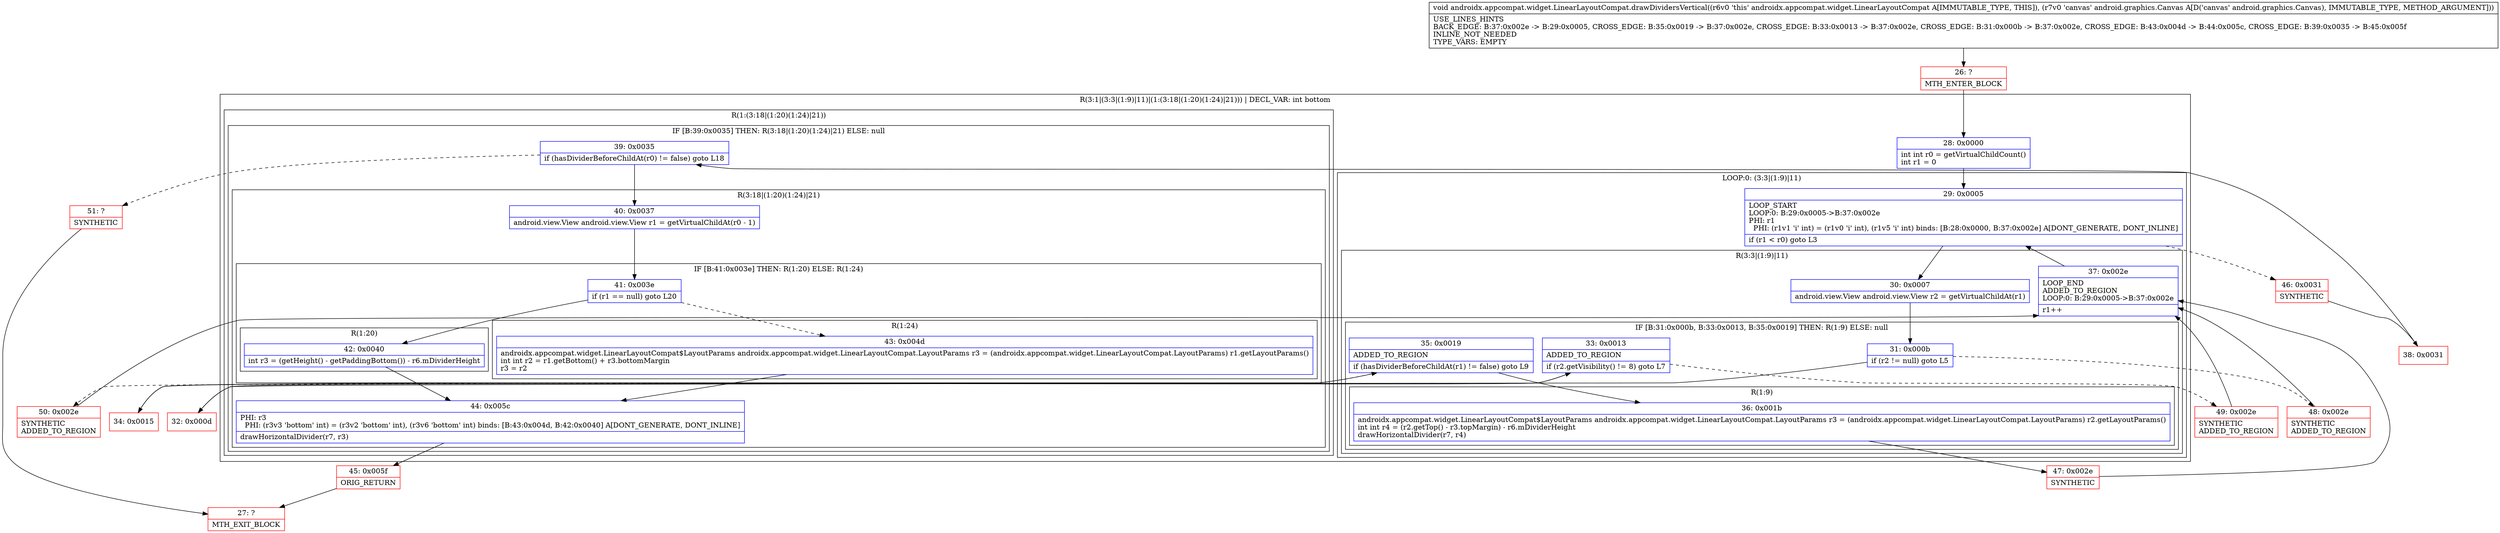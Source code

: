 digraph "CFG forandroidx.appcompat.widget.LinearLayoutCompat.drawDividersVertical(Landroid\/graphics\/Canvas;)V" {
subgraph cluster_Region_1134996347 {
label = "R(3:1|(3:3|(1:9)|11)|(1:(3:18|(1:20)(1:24)|21))) | DECL_VAR: int bottom\l";
node [shape=record,color=blue];
Node_28 [shape=record,label="{28\:\ 0x0000|int int r0 = getVirtualChildCount()\lint r1 = 0\l}"];
subgraph cluster_LoopRegion_1550828497 {
label = "LOOP:0: (3:3|(1:9)|11)";
node [shape=record,color=blue];
Node_29 [shape=record,label="{29\:\ 0x0005|LOOP_START\lLOOP:0: B:29:0x0005\-\>B:37:0x002e\lPHI: r1 \l  PHI: (r1v1 'i' int) = (r1v0 'i' int), (r1v5 'i' int) binds: [B:28:0x0000, B:37:0x002e] A[DONT_GENERATE, DONT_INLINE]\l|if (r1 \< r0) goto L3\l}"];
subgraph cluster_Region_1181865562 {
label = "R(3:3|(1:9)|11)";
node [shape=record,color=blue];
Node_30 [shape=record,label="{30\:\ 0x0007|android.view.View android.view.View r2 = getVirtualChildAt(r1)\l}"];
subgraph cluster_IfRegion_1688396814 {
label = "IF [B:31:0x000b, B:33:0x0013, B:35:0x0019] THEN: R(1:9) ELSE: null";
node [shape=record,color=blue];
Node_31 [shape=record,label="{31\:\ 0x000b|if (r2 != null) goto L5\l}"];
Node_33 [shape=record,label="{33\:\ 0x0013|ADDED_TO_REGION\l|if (r2.getVisibility() != 8) goto L7\l}"];
Node_35 [shape=record,label="{35\:\ 0x0019|ADDED_TO_REGION\l|if (hasDividerBeforeChildAt(r1) != false) goto L9\l}"];
subgraph cluster_Region_1974912606 {
label = "R(1:9)";
node [shape=record,color=blue];
Node_36 [shape=record,label="{36\:\ 0x001b|androidx.appcompat.widget.LinearLayoutCompat$LayoutParams androidx.appcompat.widget.LinearLayoutCompat.LayoutParams r3 = (androidx.appcompat.widget.LinearLayoutCompat.LayoutParams) r2.getLayoutParams()\lint int r4 = (r2.getTop() \- r3.topMargin) \- r6.mDividerHeight\ldrawHorizontalDivider(r7, r4)\l}"];
}
}
Node_37 [shape=record,label="{37\:\ 0x002e|LOOP_END\lADDED_TO_REGION\lLOOP:0: B:29:0x0005\-\>B:37:0x002e\l|r1++\l}"];
}
}
subgraph cluster_Region_561608935 {
label = "R(1:(3:18|(1:20)(1:24)|21))";
node [shape=record,color=blue];
subgraph cluster_IfRegion_1939307391 {
label = "IF [B:39:0x0035] THEN: R(3:18|(1:20)(1:24)|21) ELSE: null";
node [shape=record,color=blue];
Node_39 [shape=record,label="{39\:\ 0x0035|if (hasDividerBeforeChildAt(r0) != false) goto L18\l}"];
subgraph cluster_Region_821714509 {
label = "R(3:18|(1:20)(1:24)|21)";
node [shape=record,color=blue];
Node_40 [shape=record,label="{40\:\ 0x0037|android.view.View android.view.View r1 = getVirtualChildAt(r0 \- 1)\l}"];
subgraph cluster_IfRegion_740702054 {
label = "IF [B:41:0x003e] THEN: R(1:20) ELSE: R(1:24)";
node [shape=record,color=blue];
Node_41 [shape=record,label="{41\:\ 0x003e|if (r1 == null) goto L20\l}"];
subgraph cluster_Region_113758236 {
label = "R(1:20)";
node [shape=record,color=blue];
Node_42 [shape=record,label="{42\:\ 0x0040|int r3 = (getHeight() \- getPaddingBottom()) \- r6.mDividerHeight\l}"];
}
subgraph cluster_Region_1321995417 {
label = "R(1:24)";
node [shape=record,color=blue];
Node_43 [shape=record,label="{43\:\ 0x004d|androidx.appcompat.widget.LinearLayoutCompat$LayoutParams androidx.appcompat.widget.LinearLayoutCompat.LayoutParams r3 = (androidx.appcompat.widget.LinearLayoutCompat.LayoutParams) r1.getLayoutParams()\lint int r2 = r1.getBottom() + r3.bottomMargin\lr3 = r2\l}"];
}
}
Node_44 [shape=record,label="{44\:\ 0x005c|PHI: r3 \l  PHI: (r3v3 'bottom' int) = (r3v2 'bottom' int), (r3v6 'bottom' int) binds: [B:43:0x004d, B:42:0x0040] A[DONT_GENERATE, DONT_INLINE]\l|drawHorizontalDivider(r7, r3)\l}"];
}
}
}
}
Node_26 [shape=record,color=red,label="{26\:\ ?|MTH_ENTER_BLOCK\l}"];
Node_32 [shape=record,color=red,label="{32\:\ 0x000d}"];
Node_34 [shape=record,color=red,label="{34\:\ 0x0015}"];
Node_47 [shape=record,color=red,label="{47\:\ 0x002e|SYNTHETIC\l}"];
Node_50 [shape=record,color=red,label="{50\:\ 0x002e|SYNTHETIC\lADDED_TO_REGION\l}"];
Node_49 [shape=record,color=red,label="{49\:\ 0x002e|SYNTHETIC\lADDED_TO_REGION\l}"];
Node_48 [shape=record,color=red,label="{48\:\ 0x002e|SYNTHETIC\lADDED_TO_REGION\l}"];
Node_46 [shape=record,color=red,label="{46\:\ 0x0031|SYNTHETIC\l}"];
Node_38 [shape=record,color=red,label="{38\:\ 0x0031}"];
Node_45 [shape=record,color=red,label="{45\:\ 0x005f|ORIG_RETURN\l}"];
Node_27 [shape=record,color=red,label="{27\:\ ?|MTH_EXIT_BLOCK\l}"];
Node_51 [shape=record,color=red,label="{51\:\ ?|SYNTHETIC\l}"];
MethodNode[shape=record,label="{void androidx.appcompat.widget.LinearLayoutCompat.drawDividersVertical((r6v0 'this' androidx.appcompat.widget.LinearLayoutCompat A[IMMUTABLE_TYPE, THIS]), (r7v0 'canvas' android.graphics.Canvas A[D('canvas' android.graphics.Canvas), IMMUTABLE_TYPE, METHOD_ARGUMENT]))  | USE_LINES_HINTS\lBACK_EDGE: B:37:0x002e \-\> B:29:0x0005, CROSS_EDGE: B:35:0x0019 \-\> B:37:0x002e, CROSS_EDGE: B:33:0x0013 \-\> B:37:0x002e, CROSS_EDGE: B:31:0x000b \-\> B:37:0x002e, CROSS_EDGE: B:43:0x004d \-\> B:44:0x005c, CROSS_EDGE: B:39:0x0035 \-\> B:45:0x005f\lINLINE_NOT_NEEDED\lTYPE_VARS: EMPTY\l}"];
MethodNode -> Node_26;Node_28 -> Node_29;
Node_29 -> Node_30;
Node_29 -> Node_46[style=dashed];
Node_30 -> Node_31;
Node_31 -> Node_32;
Node_31 -> Node_48[style=dashed];
Node_33 -> Node_34;
Node_33 -> Node_49[style=dashed];
Node_35 -> Node_36;
Node_35 -> Node_50[style=dashed];
Node_36 -> Node_47;
Node_37 -> Node_29;
Node_39 -> Node_40;
Node_39 -> Node_51[style=dashed];
Node_40 -> Node_41;
Node_41 -> Node_42;
Node_41 -> Node_43[style=dashed];
Node_42 -> Node_44;
Node_43 -> Node_44;
Node_44 -> Node_45;
Node_26 -> Node_28;
Node_32 -> Node_33;
Node_34 -> Node_35;
Node_47 -> Node_37;
Node_50 -> Node_37;
Node_49 -> Node_37;
Node_48 -> Node_37;
Node_46 -> Node_38;
Node_38 -> Node_39;
Node_45 -> Node_27;
Node_51 -> Node_27;
}

